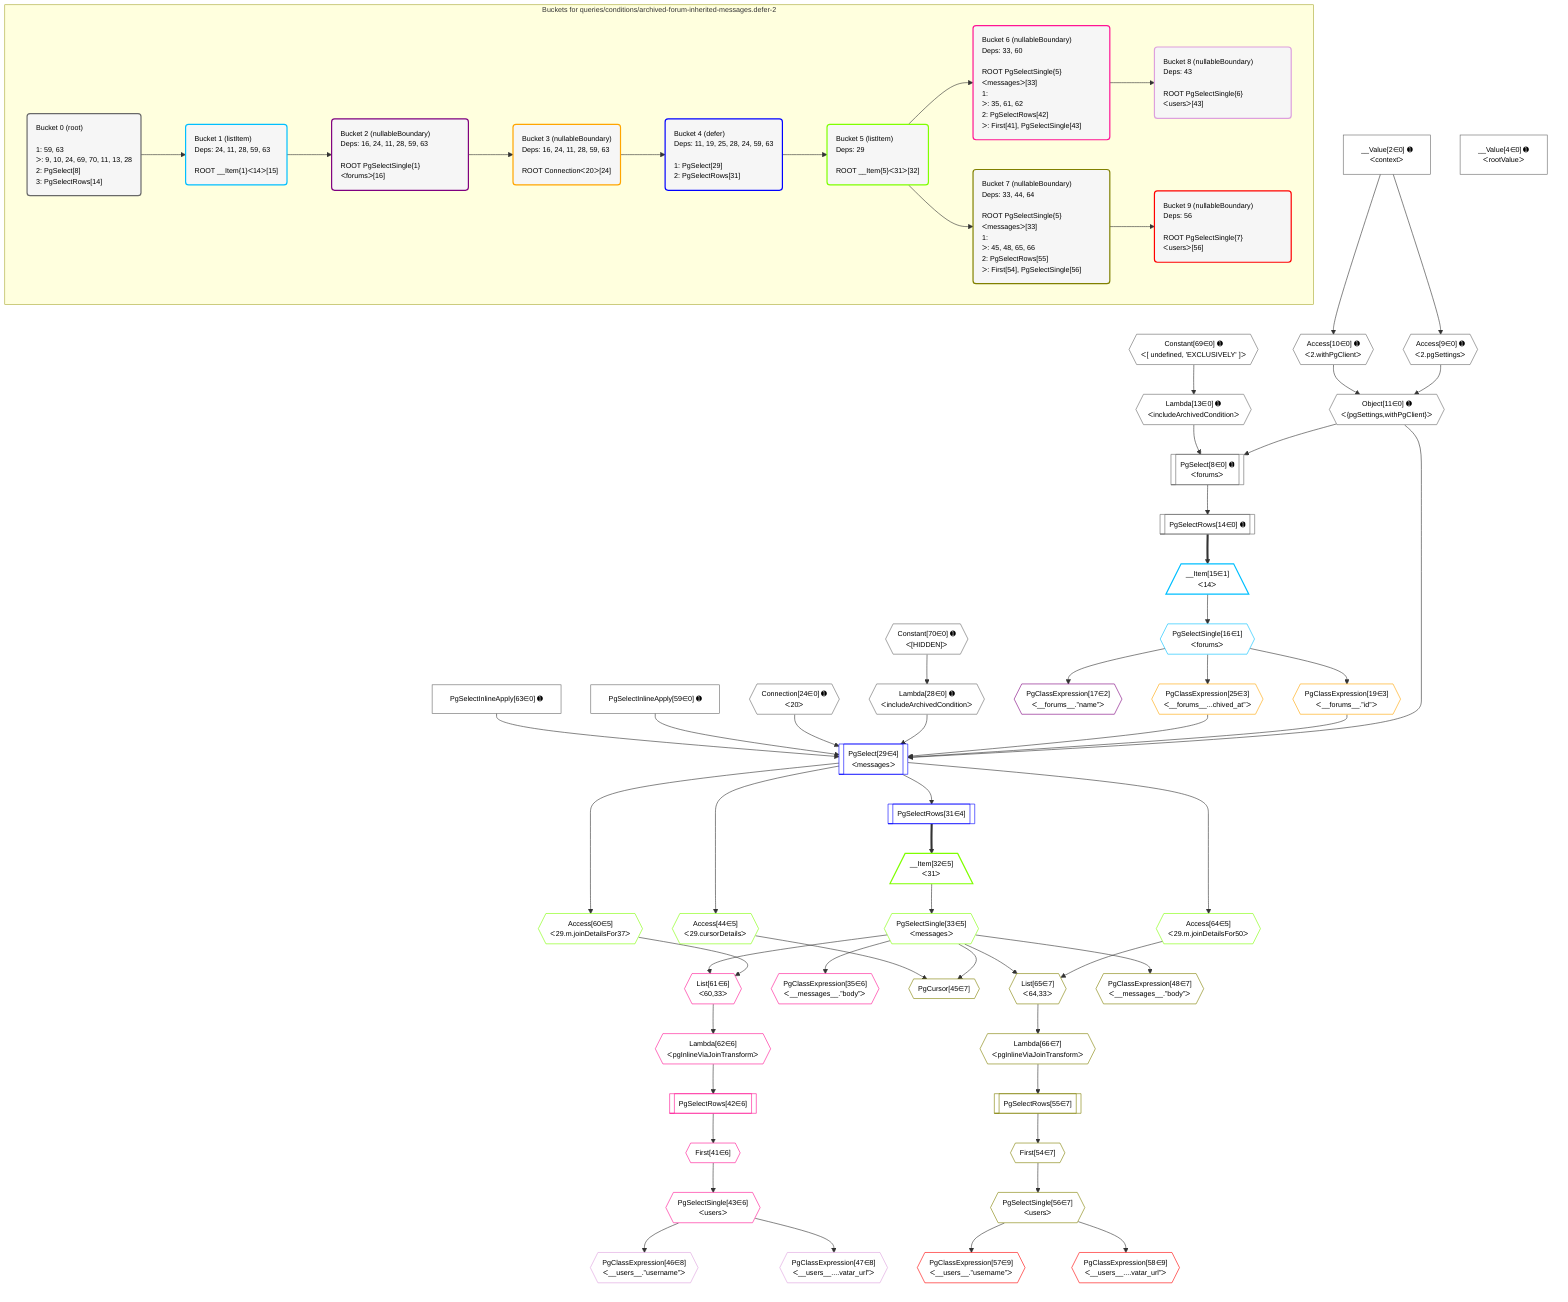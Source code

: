 %%{init: {'themeVariables': { 'fontSize': '12px'}}}%%
graph TD
    classDef path fill:#eee,stroke:#000,color:#000
    classDef plan fill:#fff,stroke-width:1px,color:#000
    classDef itemplan fill:#fff,stroke-width:2px,color:#000
    classDef unbatchedplan fill:#dff,stroke-width:1px,color:#000
    classDef sideeffectplan fill:#fcc,stroke-width:2px,color:#000
    classDef bucket fill:#f6f6f6,color:#000,stroke-width:2px,text-align:left

    subgraph "Buckets for queries/conditions/archived-forum-inherited-messages.defer-2"
    Bucket0("Bucket 0 (root)<br /><br />1: 59, 63<br />ᐳ: 9, 10, 24, 69, 70, 11, 13, 28<br />2: PgSelect[8]<br />3: PgSelectRows[14]"):::bucket
    Bucket1("Bucket 1 (listItem)<br />Deps: 24, 11, 28, 59, 63<br /><br />ROOT __Item{1}ᐸ14ᐳ[15]"):::bucket
    Bucket2("Bucket 2 (nullableBoundary)<br />Deps: 16, 24, 11, 28, 59, 63<br /><br />ROOT PgSelectSingle{1}ᐸforumsᐳ[16]"):::bucket
    Bucket3("Bucket 3 (nullableBoundary)<br />Deps: 16, 24, 11, 28, 59, 63<br /><br />ROOT Connectionᐸ20ᐳ[24]"):::bucket
    Bucket4("Bucket 4 (defer)<br />Deps: 11, 19, 25, 28, 24, 59, 63<br /><br />1: PgSelect[29]<br />2: PgSelectRows[31]"):::bucket
    Bucket5("Bucket 5 (listItem)<br />Deps: 29<br /><br />ROOT __Item{5}ᐸ31ᐳ[32]"):::bucket
    Bucket6("Bucket 6 (nullableBoundary)<br />Deps: 33, 60<br /><br />ROOT PgSelectSingle{5}ᐸmessagesᐳ[33]<br />1: <br />ᐳ: 35, 61, 62<br />2: PgSelectRows[42]<br />ᐳ: First[41], PgSelectSingle[43]"):::bucket
    Bucket7("Bucket 7 (nullableBoundary)<br />Deps: 33, 44, 64<br /><br />ROOT PgSelectSingle{5}ᐸmessagesᐳ[33]<br />1: <br />ᐳ: 45, 48, 65, 66<br />2: PgSelectRows[55]<br />ᐳ: First[54], PgSelectSingle[56]"):::bucket
    Bucket8("Bucket 8 (nullableBoundary)<br />Deps: 43<br /><br />ROOT PgSelectSingle{6}ᐸusersᐳ[43]"):::bucket
    Bucket9("Bucket 9 (nullableBoundary)<br />Deps: 56<br /><br />ROOT PgSelectSingle{7}ᐸusersᐳ[56]"):::bucket
    end
    Bucket0 --> Bucket1
    Bucket1 --> Bucket2
    Bucket2 --> Bucket3
    Bucket3 --> Bucket4
    Bucket4 --> Bucket5
    Bucket5 --> Bucket6 & Bucket7
    Bucket6 --> Bucket8
    Bucket7 --> Bucket9

    %% plan dependencies
    PgSelect8[["PgSelect[8∈0] ➊<br />ᐸforumsᐳ"]]:::plan
    Object11{{"Object[11∈0] ➊<br />ᐸ{pgSettings,withPgClient}ᐳ"}}:::plan
    Lambda13{{"Lambda[13∈0] ➊<br />ᐸincludeArchivedConditionᐳ"}}:::plan
    Object11 & Lambda13 --> PgSelect8
    Access9{{"Access[9∈0] ➊<br />ᐸ2.pgSettingsᐳ"}}:::plan
    Access10{{"Access[10∈0] ➊<br />ᐸ2.withPgClientᐳ"}}:::plan
    Access9 & Access10 --> Object11
    __Value2["__Value[2∈0] ➊<br />ᐸcontextᐳ"]:::plan
    __Value2 --> Access9
    __Value2 --> Access10
    Constant69{{"Constant[69∈0] ➊<br />ᐸ[ undefined, 'EXCLUSIVELY' ]ᐳ"}}:::plan
    Constant69 --> Lambda13
    PgSelectRows14[["PgSelectRows[14∈0] ➊"]]:::plan
    PgSelect8 --> PgSelectRows14
    Lambda28{{"Lambda[28∈0] ➊<br />ᐸincludeArchivedConditionᐳ"}}:::plan
    Constant70{{"Constant[70∈0] ➊<br />ᐸ[HIDDEN]ᐳ"}}:::plan
    Constant70 --> Lambda28
    __Value4["__Value[4∈0] ➊<br />ᐸrootValueᐳ"]:::plan
    Connection24{{"Connection[24∈0] ➊<br />ᐸ20ᐳ"}}:::plan
    PgSelectInlineApply59["PgSelectInlineApply[59∈0] ➊"]:::plan
    PgSelectInlineApply63["PgSelectInlineApply[63∈0] ➊"]:::plan
    __Item15[/"__Item[15∈1]<br />ᐸ14ᐳ"\]:::itemplan
    PgSelectRows14 ==> __Item15
    PgSelectSingle16{{"PgSelectSingle[16∈1]<br />ᐸforumsᐳ"}}:::plan
    __Item15 --> PgSelectSingle16
    PgClassExpression17{{"PgClassExpression[17∈2]<br />ᐸ__forums__.”name”ᐳ"}}:::plan
    PgSelectSingle16 --> PgClassExpression17
    PgClassExpression19{{"PgClassExpression[19∈3]<br />ᐸ__forums__.”id”ᐳ"}}:::plan
    PgSelectSingle16 --> PgClassExpression19
    PgClassExpression25{{"PgClassExpression[25∈3]<br />ᐸ__forums__...chived_at”ᐳ"}}:::plan
    PgSelectSingle16 --> PgClassExpression25
    PgSelect29[["PgSelect[29∈4]<br />ᐸmessagesᐳ"]]:::plan
    Object11 & PgClassExpression19 & PgClassExpression25 & Lambda28 & Connection24 & PgSelectInlineApply59 & PgSelectInlineApply63 --> PgSelect29
    PgSelectRows31[["PgSelectRows[31∈4]"]]:::plan
    PgSelect29 --> PgSelectRows31
    __Item32[/"__Item[32∈5]<br />ᐸ31ᐳ"\]:::itemplan
    PgSelectRows31 ==> __Item32
    PgSelectSingle33{{"PgSelectSingle[33∈5]<br />ᐸmessagesᐳ"}}:::plan
    __Item32 --> PgSelectSingle33
    Access44{{"Access[44∈5]<br />ᐸ29.cursorDetailsᐳ"}}:::plan
    PgSelect29 --> Access44
    Access60{{"Access[60∈5]<br />ᐸ29.m.joinDetailsFor37ᐳ"}}:::plan
    PgSelect29 --> Access60
    Access64{{"Access[64∈5]<br />ᐸ29.m.joinDetailsFor50ᐳ"}}:::plan
    PgSelect29 --> Access64
    List61{{"List[61∈6]<br />ᐸ60,33ᐳ"}}:::plan
    Access60 & PgSelectSingle33 --> List61
    PgClassExpression35{{"PgClassExpression[35∈6]<br />ᐸ__messages__.”body”ᐳ"}}:::plan
    PgSelectSingle33 --> PgClassExpression35
    First41{{"First[41∈6]"}}:::plan
    PgSelectRows42[["PgSelectRows[42∈6]"]]:::plan
    PgSelectRows42 --> First41
    Lambda62{{"Lambda[62∈6]<br />ᐸpgInlineViaJoinTransformᐳ"}}:::plan
    Lambda62 --> PgSelectRows42
    PgSelectSingle43{{"PgSelectSingle[43∈6]<br />ᐸusersᐳ"}}:::plan
    First41 --> PgSelectSingle43
    List61 --> Lambda62
    PgClassExpression46{{"PgClassExpression[46∈8]<br />ᐸ__users__.”username”ᐳ"}}:::plan
    PgSelectSingle43 --> PgClassExpression46
    PgClassExpression47{{"PgClassExpression[47∈8]<br />ᐸ__users__....vatar_url”ᐳ"}}:::plan
    PgSelectSingle43 --> PgClassExpression47
    PgCursor45{{"PgCursor[45∈7]"}}:::plan
    PgSelectSingle33 & Access44 --> PgCursor45
    List65{{"List[65∈7]<br />ᐸ64,33ᐳ"}}:::plan
    Access64 & PgSelectSingle33 --> List65
    PgClassExpression48{{"PgClassExpression[48∈7]<br />ᐸ__messages__.”body”ᐳ"}}:::plan
    PgSelectSingle33 --> PgClassExpression48
    First54{{"First[54∈7]"}}:::plan
    PgSelectRows55[["PgSelectRows[55∈7]"]]:::plan
    PgSelectRows55 --> First54
    Lambda66{{"Lambda[66∈7]<br />ᐸpgInlineViaJoinTransformᐳ"}}:::plan
    Lambda66 --> PgSelectRows55
    PgSelectSingle56{{"PgSelectSingle[56∈7]<br />ᐸusersᐳ"}}:::plan
    First54 --> PgSelectSingle56
    List65 --> Lambda66
    PgClassExpression57{{"PgClassExpression[57∈9]<br />ᐸ__users__.”username”ᐳ"}}:::plan
    PgSelectSingle56 --> PgClassExpression57
    PgClassExpression58{{"PgClassExpression[58∈9]<br />ᐸ__users__....vatar_url”ᐳ"}}:::plan
    PgSelectSingle56 --> PgClassExpression58

    %% define steps
    classDef bucket0 stroke:#696969
    class Bucket0,__Value2,__Value4,PgSelect8,Access9,Access10,Object11,Lambda13,PgSelectRows14,Connection24,Lambda28,PgSelectInlineApply59,PgSelectInlineApply63,Constant69,Constant70 bucket0
    classDef bucket1 stroke:#00bfff
    class Bucket1,__Item15,PgSelectSingle16 bucket1
    classDef bucket2 stroke:#7f007f
    class Bucket2,PgClassExpression17 bucket2
    classDef bucket3 stroke:#ffa500
    class Bucket3,PgClassExpression19,PgClassExpression25 bucket3
    classDef bucket4 stroke:#0000ff
    class Bucket4,PgSelect29,PgSelectRows31 bucket4
    classDef bucket5 stroke:#7fff00
    class Bucket5,__Item32,PgSelectSingle33,Access44,Access60,Access64 bucket5
    classDef bucket6 stroke:#ff1493
    class Bucket6,PgClassExpression35,First41,PgSelectRows42,PgSelectSingle43,List61,Lambda62 bucket6
    classDef bucket7 stroke:#808000
    class Bucket7,PgCursor45,PgClassExpression48,First54,PgSelectRows55,PgSelectSingle56,List65,Lambda66 bucket7
    classDef bucket8 stroke:#dda0dd
    class Bucket8,PgClassExpression46,PgClassExpression47 bucket8
    classDef bucket9 stroke:#ff0000
    class Bucket9,PgClassExpression57,PgClassExpression58 bucket9
